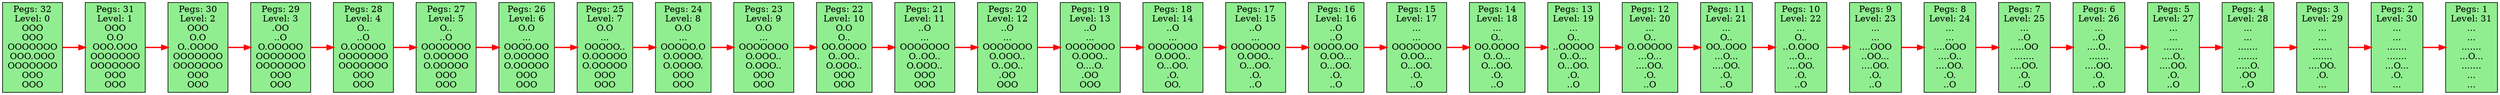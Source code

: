 digraph G {
  rankdir=LR;
  node [shape=box, style=filled, fillcolor=lightgreen];
  "11989863" [label="Pegs: 32\nLevel: 0\n  OOO  \n  OOO  \nOOOOOOO\nOOO.OOO\nOOOOOOO\n  OOO  \n  OOO  \n"];
  "40799911" [label="Pegs: 31\nLevel: 1\n  OOO  \n  O.O  \nOOO.OOO\nOOOOOOO\nOOOOOOO\n  OOO  \n  OOO  \n"];
  "31654880" [label="Pegs: 30\nLevel: 2\n  OOO  \n  O.O  \nO..OOOO\nOOOOOOO\nOOOOOOO\n  OOO  \n  OOO  \n"];
  "16458469" [label="Pegs: 29\nLevel: 3\n  .OO  \n  ..O  \nO.OOOOO\nOOOOOOO\nOOOOOOO\n  OOO  \n  OOO  \n"];
  "13908493" [label="Pegs: 28\nLevel: 4\n  O..  \n  ..O  \nO.OOOOO\nOOOOOOO\nOOOOOOO\n  OOO  \n  OOO  \n"];
  "58067579" [label="Pegs: 27\nLevel: 5\n  O..  \n  ..O  \nOOOOOOO\nO.OOOOO\nO.OOOOO\n  OOO  \n  OOO  \n"];
  "52846167" [label="Pegs: 26\nLevel: 6\n  O.O  \n  ...  \nOOOO.OO\nO.OOOOO\nO.OOOOO\n  OOO  \n  OOO  \n"];
  "5853458" [label="Pegs: 25\nLevel: 7\n  O.O  \n  ...  \nOOOOO..\nO.OOOOO\nO.OOOOO\n  OOO  \n  OOO  \n"];
  "52681125" [label="Pegs: 24\nLevel: 8\n  O.O  \n  ...  \nOOOOO.O\nO.OOOO.\nO.OOOO.\n  OOO  \n  OOO  \n"];
  "4368081" [label="Pegs: 23\nLevel: 9\n  O.O  \n  ...  \nOOOOOOO\nO.OOO..\nO.OOO..\n  OOO  \n  OOO  \n"];
  "39312736" [label="Pegs: 22\nLevel: 10\n  O.O  \n  O..  \nOO.OOOO\nO..OO..\nO.OOO..\n  OOO  \n  OOO  \n"];
  "18270305" [label="Pegs: 21\nLevel: 11\n  ..O  \n  ...  \nOOOOOOO\nO..OO..\nO.OOO..\n  OOO  \n  OOO  \n"];
  "30215023" [label="Pegs: 20\nLevel: 12\n  ..O  \n  ...  \nOOOOOOO\nO.OOO..\nO..OO..\n  .OO  \n  OOO  \n"];
  "3499754" [label="Pegs: 19\nLevel: 13\n  ..O  \n  ...  \nOOOOOOO\nO.OOO..\nO....O.\n  .OO  \n  OOO  \n"];
  "31497787" [label="Pegs: 18\nLevel: 14\n  ..O  \n  ...  \nOOOOOOO\nO.OOO..\nO...OO.\n  .O.  \n  OO.  \n"];
  "15044627" [label="Pegs: 17\nLevel: 15\n  ..O  \n  ...  \nOOOOOOO\nO.OOO..\nO...OO.\n  .O.  \n  ..O  \n"];
  "1183915" [label="Pegs: 16\nLevel: 16\n  ..O  \n  ..O  \nOOOO.OO\nO.OO...\nO...OO.\n  .O.  \n  ..O  \n"];
  "10655236" [label="Pegs: 15\nLevel: 17\n  ...  \n  ...  \nOOOOOOO\nO.OO...\nO...OO.\n  .O.  \n  ..O  \n"];
  "28788263" [label="Pegs: 14\nLevel: 18\n  ...  \n  O..  \nOO.OOOO\nO..O...\nO...OO.\n  .O.  \n  ..O  \n"];
  "57767782" [label="Pegs: 13\nLevel: 19\n  ...  \n  O..  \n..OOOOO\nO..O...\nO...OO.\n  .O.  \n  ..O  \n"];
  "50147992" [label="Pegs: 12\nLevel: 20\n  ...  \n  O..  \nO.OOOOO\n...O...\n....OO.\n  .O.  \n  ..O  \n"];
  "48678752" [label="Pegs: 11\nLevel: 21\n  ...  \n  O..  \nOO..OOO\n...O...\n....OO.\n  .O.  \n  ..O  \n"];
  "35455590" [label="Pegs: 10\nLevel: 22\n  ...  \n  O..  \n..O.OOO\n...O...\n....OO.\n  .O.  \n  ..O  \n"];
  "50664859" [label="Pegs: 9\nLevel: 23\n  ...  \n  ...  \n....OOO\n..OO...\n....OO.\n  .O.  \n  ..O  \n"];
  "53330552" [label="Pegs: 8\nLevel: 24\n  ...  \n  ...  \n....OOO\n....O..\n....OO.\n  .O.  \n  ..O  \n"];
  "10212927" [label="Pegs: 7\nLevel: 25\n  ...  \n  ..O  \n.....OO\n.......\n....OO.\n  .O.  \n  ..O  \n"];
  "24807479" [label="Pegs: 6\nLevel: 26\n  ...  \n  ..O  \n....O..\n.......\n....OO.\n  .O.  \n  ..O  \n"];
  "21940722" [label="Pegs: 5\nLevel: 27\n  ...  \n  ...  \n.......\n....O..\n....OO.\n  .O.  \n  ..O  \n"];
  "63248778" [label="Pegs: 4\nLevel: 28\n  ...  \n  ...  \n.......\n.......\n.....O.\n  .OO  \n  ..O  \n"];
  "32368095" [label="Pegs: 3\nLevel: 29\n  ...  \n  ...  \n.......\n.......\n....OO.\n  .O.  \n  ...  \n"];
  "22877402" [label="Pegs: 2\nLevel: 30\n  ...  \n  ...  \n.......\n.......\n...O...\n  .O.  \n  ...  \n"];
  "4570028" [label="Pegs: 1\nLevel: 31\n  ...  \n  ...  \n.......\n...O...\n.......\n  ...  \n  ...  \n"];
  "11989863" -> "40799911" [color=red, penwidth=2.0];
  "40799911" -> "31654880" [color=red, penwidth=2.0];
  "31654880" -> "16458469" [color=red, penwidth=2.0];
  "16458469" -> "13908493" [color=red, penwidth=2.0];
  "13908493" -> "58067579" [color=red, penwidth=2.0];
  "58067579" -> "52846167" [color=red, penwidth=2.0];
  "52846167" -> "5853458" [color=red, penwidth=2.0];
  "5853458" -> "52681125" [color=red, penwidth=2.0];
  "52681125" -> "4368081" [color=red, penwidth=2.0];
  "4368081" -> "39312736" [color=red, penwidth=2.0];
  "39312736" -> "18270305" [color=red, penwidth=2.0];
  "18270305" -> "30215023" [color=red, penwidth=2.0];
  "30215023" -> "3499754" [color=red, penwidth=2.0];
  "3499754" -> "31497787" [color=red, penwidth=2.0];
  "31497787" -> "15044627" [color=red, penwidth=2.0];
  "15044627" -> "1183915" [color=red, penwidth=2.0];
  "1183915" -> "10655236" [color=red, penwidth=2.0];
  "10655236" -> "28788263" [color=red, penwidth=2.0];
  "28788263" -> "57767782" [color=red, penwidth=2.0];
  "57767782" -> "50147992" [color=red, penwidth=2.0];
  "50147992" -> "48678752" [color=red, penwidth=2.0];
  "48678752" -> "35455590" [color=red, penwidth=2.0];
  "35455590" -> "50664859" [color=red, penwidth=2.0];
  "50664859" -> "53330552" [color=red, penwidth=2.0];
  "53330552" -> "10212927" [color=red, penwidth=2.0];
  "10212927" -> "24807479" [color=red, penwidth=2.0];
  "24807479" -> "21940722" [color=red, penwidth=2.0];
  "21940722" -> "63248778" [color=red, penwidth=2.0];
  "63248778" -> "32368095" [color=red, penwidth=2.0];
  "32368095" -> "22877402" [color=red, penwidth=2.0];
  "22877402" -> "4570028" [color=red, penwidth=2.0];
}

